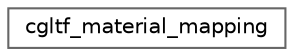 digraph "Graphical Class Hierarchy"
{
 // LATEX_PDF_SIZE
  bgcolor="transparent";
  edge [fontname=Helvetica,fontsize=10,labelfontname=Helvetica,labelfontsize=10];
  node [fontname=Helvetica,fontsize=10,shape=box,height=0.2,width=0.4];
  rankdir="LR";
  Node0 [id="Node000000",label="cgltf_material_mapping",height=0.2,width=0.4,color="grey40", fillcolor="white", style="filled",URL="$structcgltf__material__mapping.html",tooltip=" "];
}
